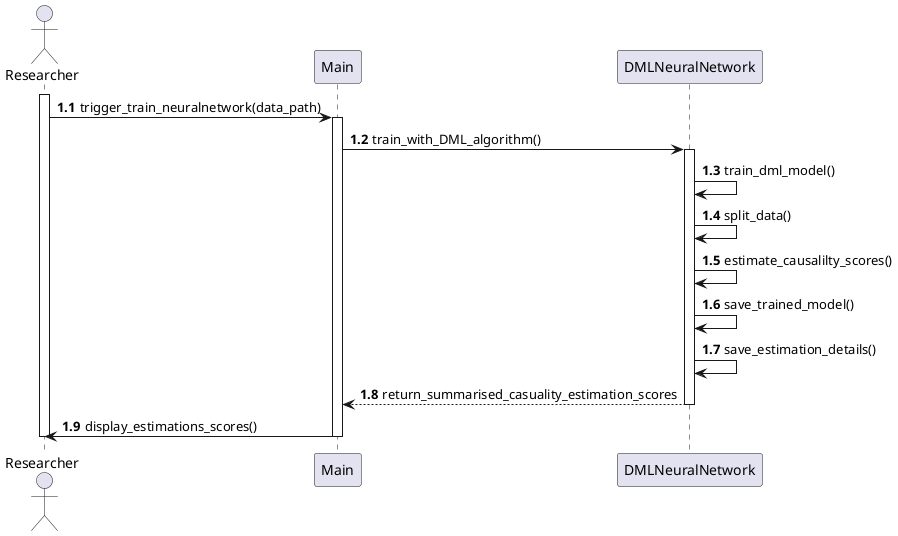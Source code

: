 @startuml
'https://plantuml.com/sequence-diagram
autonumber 1.1
actor Researcher
activate Researcher
Researcher-> Main: trigger_train_neuralnetwork(data_path)
activate Main
Main -> DMLNeuralNetwork: train_with_DML_algorithm()
activate DMLNeuralNetwork
DMLNeuralNetwork -> DMLNeuralNetwork: train_dml_model()
DMLNeuralNetwork -> DMLNeuralNetwork:split_data()
DMLNeuralNetwork -> DMLNeuralNetwork:estimate_causalilty_scores()
DMLNeuralNetwork -> DMLNeuralNetwork:save_trained_model()
DMLNeuralNetwork -> DMLNeuralNetwork:save_estimation_details()
Main <-- DMLNeuralNetwork: return_summarised_casuality_estimation_scores
deactivate DMLNeuralNetwork
Researcher <-Main: display_estimations_scores()
deactivate Main
deactivate Researcher
@enduml